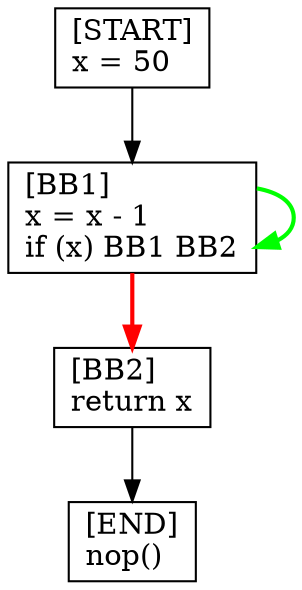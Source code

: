 digraph {
  node [shape=box]
  START [label="[START]\lx = 50\l"];
  BB1 [label="[BB1]\lx = x - 1\lif (x) BB1 BB2\l"];
  BB2 [label="[BB2]\lreturn x\l"];
  END [label="[END]\lnop()\l"];
  BB1 -> BB2 [color=red, penwidth=2];
  START -> BB1;
  BB2 -> END;
  BB1 -> BB1 [color=green, penwidth=2];
}

